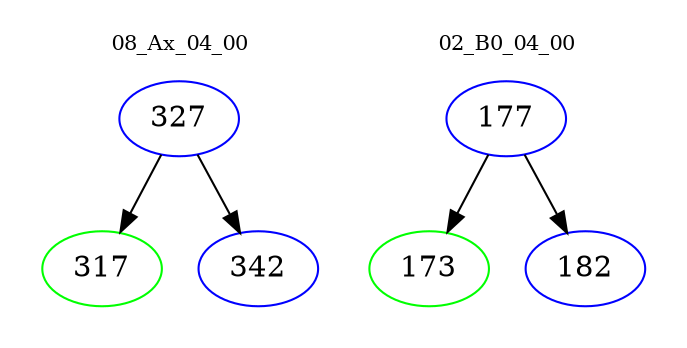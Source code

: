 digraph{
subgraph cluster_0 {
color = white
label = "08_Ax_04_00";
fontsize=10;
T0_327 [label="327", color="blue"]
T0_327 -> T0_317 [color="black"]
T0_317 [label="317", color="green"]
T0_327 -> T0_342 [color="black"]
T0_342 [label="342", color="blue"]
}
subgraph cluster_1 {
color = white
label = "02_B0_04_00";
fontsize=10;
T1_177 [label="177", color="blue"]
T1_177 -> T1_173 [color="black"]
T1_173 [label="173", color="green"]
T1_177 -> T1_182 [color="black"]
T1_182 [label="182", color="blue"]
}
}
